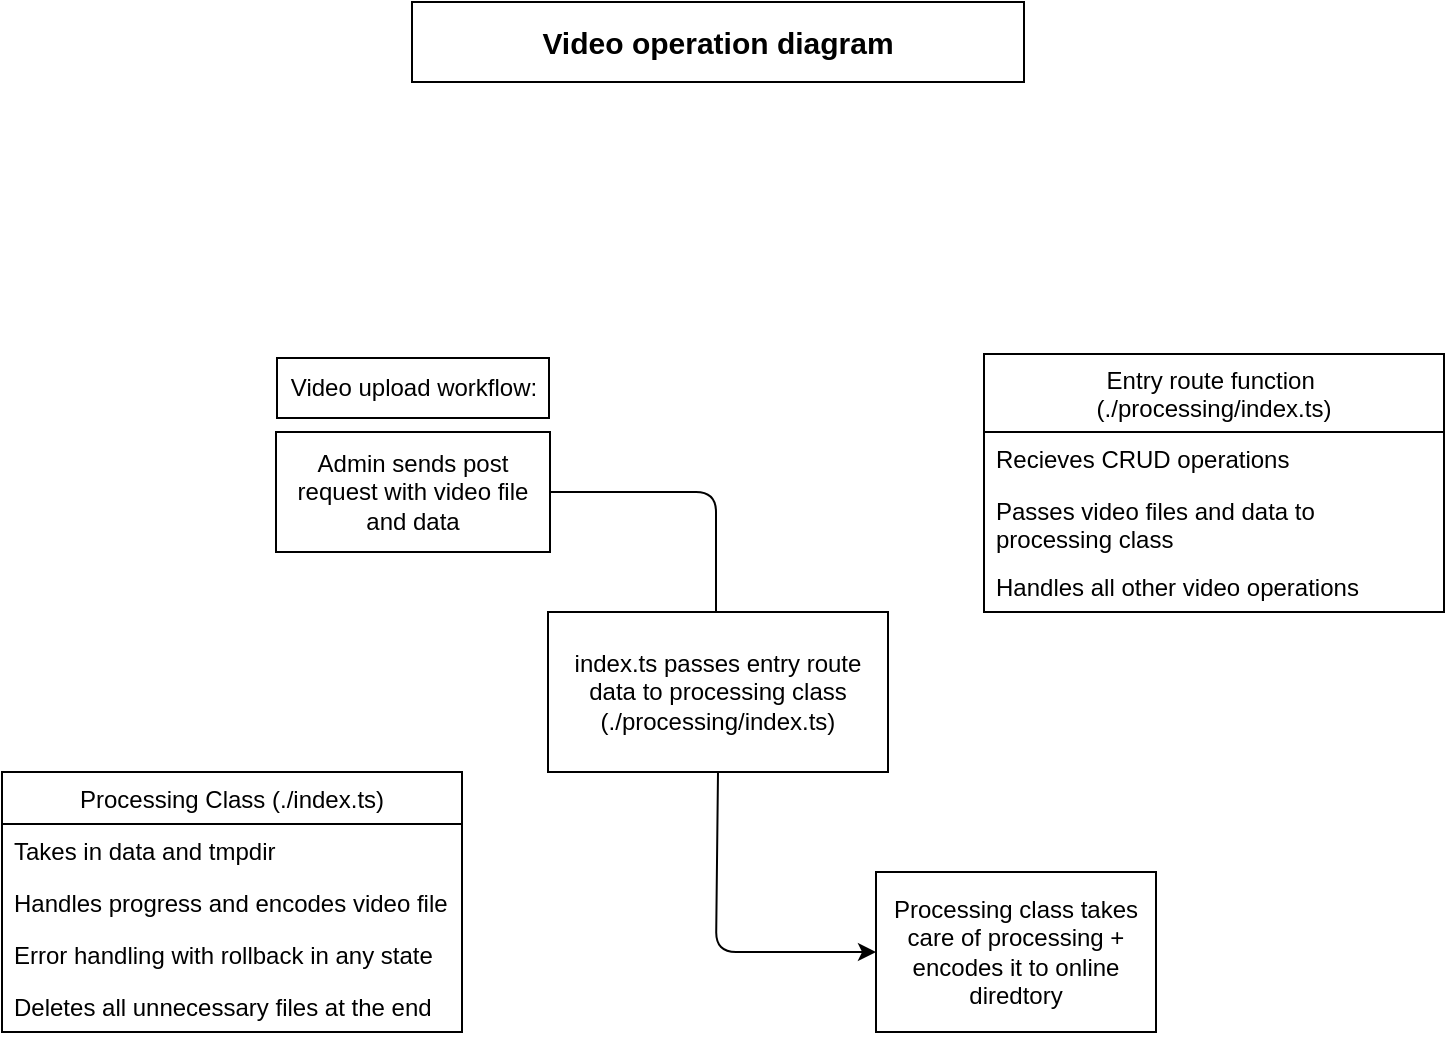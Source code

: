 <mxfile>
    <diagram id="l1d5Jv8T_v7yP71tMjGZ" name="Page-1">
        <mxGraphModel dx="1171" dy="941" grid="1" gridSize="10" guides="1" tooltips="1" connect="1" arrows="1" fold="1" page="1" pageScale="1" pageWidth="1000" pageHeight="1000" math="0" shadow="0">
            <root>
                <mxCell id="0"/>
                <mxCell id="1" parent="0"/>
                <mxCell id="2" value="Admin sends post request with video file and data" style="rounded=0;whiteSpace=wrap;html=1;" parent="1" vertex="1">
                    <mxGeometry x="276" y="375" width="137" height="60" as="geometry"/>
                </mxCell>
                <mxCell id="3" value="" style="endArrow=classic;html=1;exitX=1;exitY=0.5;exitDx=0;exitDy=0;" parent="1" source="2" edge="1">
                    <mxGeometry width="50" height="50" relative="1" as="geometry">
                        <mxPoint x="556" y="595" as="sourcePoint"/>
                        <mxPoint x="496" y="485" as="targetPoint"/>
                        <Array as="points">
                            <mxPoint x="496" y="405"/>
                        </Array>
                    </mxGeometry>
                </mxCell>
                <mxCell id="4" value="index.ts passes entry route data to processing class (./processing/index.ts)" style="rounded=0;whiteSpace=wrap;html=1;" parent="1" vertex="1">
                    <mxGeometry x="412" y="465" width="170" height="80" as="geometry"/>
                </mxCell>
                <mxCell id="5" value="Processing class takes care of processing + encodes it to online diredtory" style="rounded=0;whiteSpace=wrap;html=1;" parent="1" vertex="1">
                    <mxGeometry x="576" y="595" width="140" height="80" as="geometry"/>
                </mxCell>
                <mxCell id="6" value="" style="endArrow=classic;html=1;exitX=0.5;exitY=1;exitDx=0;exitDy=0;entryX=0;entryY=0.5;entryDx=0;entryDy=0;" parent="1" source="4" target="5" edge="1">
                    <mxGeometry width="50" height="50" relative="1" as="geometry">
                        <mxPoint x="496" y="595" as="sourcePoint"/>
                        <mxPoint x="496" y="635" as="targetPoint"/>
                        <Array as="points">
                            <mxPoint x="496" y="635"/>
                        </Array>
                    </mxGeometry>
                </mxCell>
                <mxCell id="10" value="Processing Class (./index.ts)" style="swimlane;fontStyle=0;childLayout=stackLayout;horizontal=1;startSize=26;fillColor=none;horizontalStack=0;resizeParent=1;resizeParentMax=0;resizeLast=0;collapsible=1;marginBottom=0;" parent="1" vertex="1">
                    <mxGeometry x="139" y="545" width="230" height="130" as="geometry">
                        <mxRectangle x="160" y="460" width="130" height="26" as="alternateBounds"/>
                    </mxGeometry>
                </mxCell>
                <mxCell id="11" value="Takes in data and tmpdir" style="text;strokeColor=none;fillColor=none;align=left;verticalAlign=top;spacingLeft=4;spacingRight=4;overflow=hidden;rotatable=0;points=[[0,0.5],[1,0.5]];portConstraint=eastwest;" parent="10" vertex="1">
                    <mxGeometry y="26" width="230" height="26" as="geometry"/>
                </mxCell>
                <mxCell id="12" value="Handles progress and encodes video file" style="text;strokeColor=none;fillColor=none;align=left;verticalAlign=top;spacingLeft=4;spacingRight=4;overflow=hidden;rotatable=0;points=[[0,0.5],[1,0.5]];portConstraint=eastwest;" parent="10" vertex="1">
                    <mxGeometry y="52" width="230" height="26" as="geometry"/>
                </mxCell>
                <mxCell id="13" value="Error handling with rollback in any state" style="text;strokeColor=none;fillColor=none;align=left;verticalAlign=top;spacingLeft=4;spacingRight=4;overflow=hidden;rotatable=0;points=[[0,0.5],[1,0.5]];portConstraint=eastwest;" parent="10" vertex="1">
                    <mxGeometry y="78" width="230" height="26" as="geometry"/>
                </mxCell>
                <mxCell id="17" value="Deletes all unnecessary files at the end" style="text;strokeColor=none;fillColor=none;align=left;verticalAlign=top;spacingLeft=4;spacingRight=4;overflow=hidden;rotatable=0;points=[[0,0.5],[1,0.5]];portConstraint=eastwest;" parent="10" vertex="1">
                    <mxGeometry y="104" width="230" height="26" as="geometry"/>
                </mxCell>
                <mxCell id="18" value="Entry route function &#10;(./processing/index.ts)" style="swimlane;fontStyle=0;childLayout=stackLayout;horizontal=1;startSize=39;fillColor=none;horizontalStack=0;resizeParent=1;resizeParentMax=0;resizeLast=0;collapsible=1;marginBottom=0;" vertex="1" parent="1">
                    <mxGeometry x="630" y="336" width="230" height="129" as="geometry">
                        <mxRectangle x="160" y="460" width="130" height="26" as="alternateBounds"/>
                    </mxGeometry>
                </mxCell>
                <mxCell id="19" value="Recieves CRUD operations" style="text;strokeColor=none;fillColor=none;align=left;verticalAlign=top;spacingLeft=4;spacingRight=4;overflow=hidden;rotatable=0;points=[[0,0.5],[1,0.5]];portConstraint=eastwest;" vertex="1" parent="18">
                    <mxGeometry y="39" width="230" height="26" as="geometry"/>
                </mxCell>
                <mxCell id="20" value="Passes video files and data to &#10;processing class " style="text;strokeColor=none;fillColor=none;align=left;verticalAlign=top;spacingLeft=4;spacingRight=4;overflow=hidden;rotatable=0;points=[[0,0.5],[1,0.5]];portConstraint=eastwest;" vertex="1" parent="18">
                    <mxGeometry y="65" width="230" height="38" as="geometry"/>
                </mxCell>
                <mxCell id="21" value="Handles all other video operations" style="text;strokeColor=none;fillColor=none;align=left;verticalAlign=top;spacingLeft=4;spacingRight=4;overflow=hidden;rotatable=0;points=[[0,0.5],[1,0.5]];portConstraint=eastwest;" vertex="1" parent="18">
                    <mxGeometry y="103" width="230" height="26" as="geometry"/>
                </mxCell>
                <mxCell id="23" value="Video upload workflow:" style="rounded=0;whiteSpace=wrap;html=1;" vertex="1" parent="1">
                    <mxGeometry x="276.5" y="338" width="136" height="30" as="geometry"/>
                </mxCell>
                <mxCell id="24" value="&lt;font size=&quot;1&quot;&gt;&lt;b style=&quot;font-size: 15px&quot;&gt;Video operation diagram&lt;/b&gt;&lt;/font&gt;" style="rounded=0;whiteSpace=wrap;html=1;" vertex="1" parent="1">
                    <mxGeometry x="344" y="160" width="306" height="40" as="geometry"/>
                </mxCell>
            </root>
        </mxGraphModel>
    </diagram>
</mxfile>